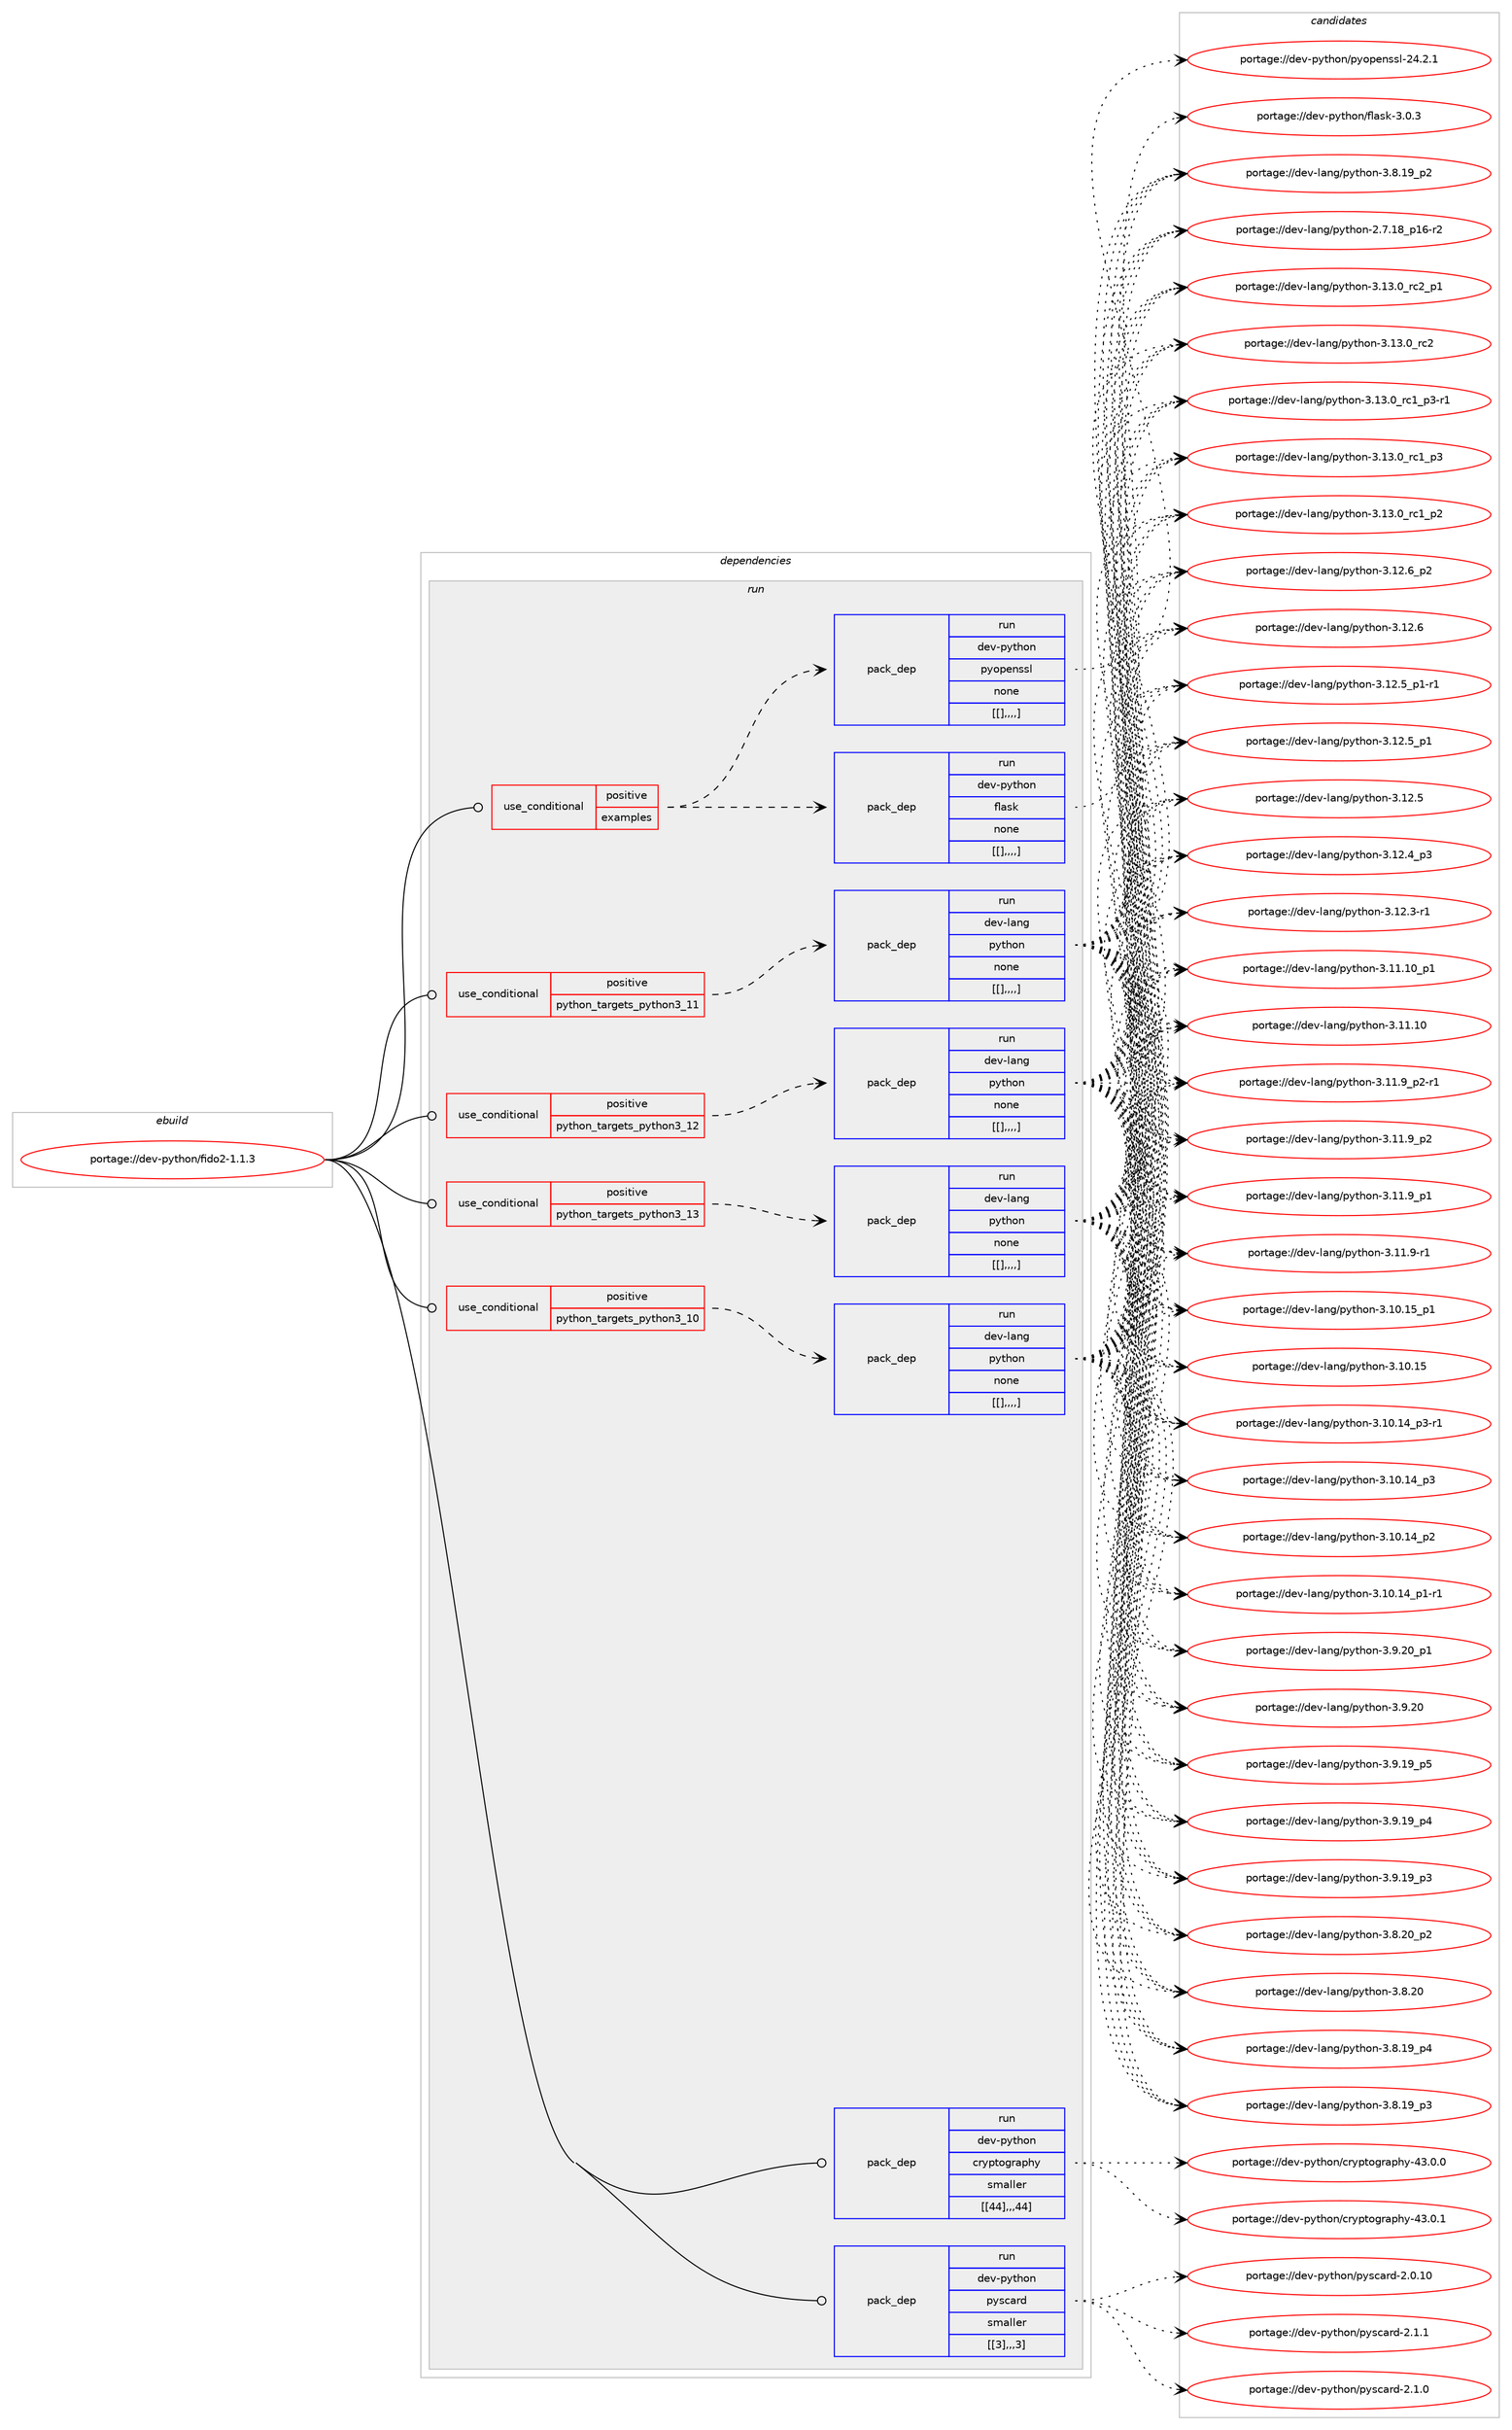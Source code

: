 digraph prolog {

# *************
# Graph options
# *************

newrank=true;
concentrate=true;
compound=true;
graph [rankdir=LR,fontname=Helvetica,fontsize=10,ranksep=1.5];#, ranksep=2.5, nodesep=0.2];
edge  [arrowhead=vee];
node  [fontname=Helvetica,fontsize=10];

# **********
# The ebuild
# **********

subgraph cluster_leftcol {
color=gray;
label=<<i>ebuild</i>>;
id [label="portage://dev-python/fido2-1.1.3", color=red, width=4, href="../dev-python/fido2-1.1.3.svg"];
}

# ****************
# The dependencies
# ****************

subgraph cluster_midcol {
color=gray;
label=<<i>dependencies</i>>;
subgraph cluster_compile {
fillcolor="#eeeeee";
style=filled;
label=<<i>compile</i>>;
}
subgraph cluster_compileandrun {
fillcolor="#eeeeee";
style=filled;
label=<<i>compile and run</i>>;
}
subgraph cluster_run {
fillcolor="#eeeeee";
style=filled;
label=<<i>run</i>>;
subgraph cond33848 {
dependency147890 [label=<<TABLE BORDER="0" CELLBORDER="1" CELLSPACING="0" CELLPADDING="4"><TR><TD ROWSPAN="3" CELLPADDING="10">use_conditional</TD></TR><TR><TD>positive</TD></TR><TR><TD>examples</TD></TR></TABLE>>, shape=none, color=red];
subgraph pack112828 {
dependency147891 [label=<<TABLE BORDER="0" CELLBORDER="1" CELLSPACING="0" CELLPADDING="4" WIDTH="220"><TR><TD ROWSPAN="6" CELLPADDING="30">pack_dep</TD></TR><TR><TD WIDTH="110">run</TD></TR><TR><TD>dev-python</TD></TR><TR><TD>flask</TD></TR><TR><TD>none</TD></TR><TR><TD>[[],,,,]</TD></TR></TABLE>>, shape=none, color=blue];
}
dependency147890:e -> dependency147891:w [weight=20,style="dashed",arrowhead="vee"];
subgraph pack112829 {
dependency147892 [label=<<TABLE BORDER="0" CELLBORDER="1" CELLSPACING="0" CELLPADDING="4" WIDTH="220"><TR><TD ROWSPAN="6" CELLPADDING="30">pack_dep</TD></TR><TR><TD WIDTH="110">run</TD></TR><TR><TD>dev-python</TD></TR><TR><TD>pyopenssl</TD></TR><TR><TD>none</TD></TR><TR><TD>[[],,,,]</TD></TR></TABLE>>, shape=none, color=blue];
}
dependency147890:e -> dependency147892:w [weight=20,style="dashed",arrowhead="vee"];
}
id:e -> dependency147890:w [weight=20,style="solid",arrowhead="odot"];
subgraph cond33849 {
dependency147893 [label=<<TABLE BORDER="0" CELLBORDER="1" CELLSPACING="0" CELLPADDING="4"><TR><TD ROWSPAN="3" CELLPADDING="10">use_conditional</TD></TR><TR><TD>positive</TD></TR><TR><TD>python_targets_python3_10</TD></TR></TABLE>>, shape=none, color=red];
subgraph pack112830 {
dependency147894 [label=<<TABLE BORDER="0" CELLBORDER="1" CELLSPACING="0" CELLPADDING="4" WIDTH="220"><TR><TD ROWSPAN="6" CELLPADDING="30">pack_dep</TD></TR><TR><TD WIDTH="110">run</TD></TR><TR><TD>dev-lang</TD></TR><TR><TD>python</TD></TR><TR><TD>none</TD></TR><TR><TD>[[],,,,]</TD></TR></TABLE>>, shape=none, color=blue];
}
dependency147893:e -> dependency147894:w [weight=20,style="dashed",arrowhead="vee"];
}
id:e -> dependency147893:w [weight=20,style="solid",arrowhead="odot"];
subgraph cond33850 {
dependency147895 [label=<<TABLE BORDER="0" CELLBORDER="1" CELLSPACING="0" CELLPADDING="4"><TR><TD ROWSPAN="3" CELLPADDING="10">use_conditional</TD></TR><TR><TD>positive</TD></TR><TR><TD>python_targets_python3_11</TD></TR></TABLE>>, shape=none, color=red];
subgraph pack112831 {
dependency147896 [label=<<TABLE BORDER="0" CELLBORDER="1" CELLSPACING="0" CELLPADDING="4" WIDTH="220"><TR><TD ROWSPAN="6" CELLPADDING="30">pack_dep</TD></TR><TR><TD WIDTH="110">run</TD></TR><TR><TD>dev-lang</TD></TR><TR><TD>python</TD></TR><TR><TD>none</TD></TR><TR><TD>[[],,,,]</TD></TR></TABLE>>, shape=none, color=blue];
}
dependency147895:e -> dependency147896:w [weight=20,style="dashed",arrowhead="vee"];
}
id:e -> dependency147895:w [weight=20,style="solid",arrowhead="odot"];
subgraph cond33851 {
dependency147897 [label=<<TABLE BORDER="0" CELLBORDER="1" CELLSPACING="0" CELLPADDING="4"><TR><TD ROWSPAN="3" CELLPADDING="10">use_conditional</TD></TR><TR><TD>positive</TD></TR><TR><TD>python_targets_python3_12</TD></TR></TABLE>>, shape=none, color=red];
subgraph pack112832 {
dependency147898 [label=<<TABLE BORDER="0" CELLBORDER="1" CELLSPACING="0" CELLPADDING="4" WIDTH="220"><TR><TD ROWSPAN="6" CELLPADDING="30">pack_dep</TD></TR><TR><TD WIDTH="110">run</TD></TR><TR><TD>dev-lang</TD></TR><TR><TD>python</TD></TR><TR><TD>none</TD></TR><TR><TD>[[],,,,]</TD></TR></TABLE>>, shape=none, color=blue];
}
dependency147897:e -> dependency147898:w [weight=20,style="dashed",arrowhead="vee"];
}
id:e -> dependency147897:w [weight=20,style="solid",arrowhead="odot"];
subgraph cond33852 {
dependency147899 [label=<<TABLE BORDER="0" CELLBORDER="1" CELLSPACING="0" CELLPADDING="4"><TR><TD ROWSPAN="3" CELLPADDING="10">use_conditional</TD></TR><TR><TD>positive</TD></TR><TR><TD>python_targets_python3_13</TD></TR></TABLE>>, shape=none, color=red];
subgraph pack112833 {
dependency147900 [label=<<TABLE BORDER="0" CELLBORDER="1" CELLSPACING="0" CELLPADDING="4" WIDTH="220"><TR><TD ROWSPAN="6" CELLPADDING="30">pack_dep</TD></TR><TR><TD WIDTH="110">run</TD></TR><TR><TD>dev-lang</TD></TR><TR><TD>python</TD></TR><TR><TD>none</TD></TR><TR><TD>[[],,,,]</TD></TR></TABLE>>, shape=none, color=blue];
}
dependency147899:e -> dependency147900:w [weight=20,style="dashed",arrowhead="vee"];
}
id:e -> dependency147899:w [weight=20,style="solid",arrowhead="odot"];
subgraph pack112834 {
dependency147901 [label=<<TABLE BORDER="0" CELLBORDER="1" CELLSPACING="0" CELLPADDING="4" WIDTH="220"><TR><TD ROWSPAN="6" CELLPADDING="30">pack_dep</TD></TR><TR><TD WIDTH="110">run</TD></TR><TR><TD>dev-python</TD></TR><TR><TD>cryptography</TD></TR><TR><TD>smaller</TD></TR><TR><TD>[[44],,,44]</TD></TR></TABLE>>, shape=none, color=blue];
}
id:e -> dependency147901:w [weight=20,style="solid",arrowhead="odot"];
subgraph pack112835 {
dependency147902 [label=<<TABLE BORDER="0" CELLBORDER="1" CELLSPACING="0" CELLPADDING="4" WIDTH="220"><TR><TD ROWSPAN="6" CELLPADDING="30">pack_dep</TD></TR><TR><TD WIDTH="110">run</TD></TR><TR><TD>dev-python</TD></TR><TR><TD>pyscard</TD></TR><TR><TD>smaller</TD></TR><TR><TD>[[3],,,3]</TD></TR></TABLE>>, shape=none, color=blue];
}
id:e -> dependency147902:w [weight=20,style="solid",arrowhead="odot"];
}
}

# **************
# The candidates
# **************

subgraph cluster_choices {
rank=same;
color=gray;
label=<<i>candidates</i>>;

subgraph choice112828 {
color=black;
nodesep=1;
choice100101118451121211161041111104710210897115107455146484651 [label="portage://dev-python/flask-3.0.3", color=red, width=4,href="../dev-python/flask-3.0.3.svg"];
dependency147891:e -> choice100101118451121211161041111104710210897115107455146484651:w [style=dotted,weight="100"];
}
subgraph choice112829 {
color=black;
nodesep=1;
choice100101118451121211161041111104711212111111210111011511510845505246504649 [label="portage://dev-python/pyopenssl-24.2.1", color=red, width=4,href="../dev-python/pyopenssl-24.2.1.svg"];
dependency147892:e -> choice100101118451121211161041111104711212111111210111011511510845505246504649:w [style=dotted,weight="100"];
}
subgraph choice112830 {
color=black;
nodesep=1;
choice100101118451089711010347112121116104111110455146495146489511499509511249 [label="portage://dev-lang/python-3.13.0_rc2_p1", color=red, width=4,href="../dev-lang/python-3.13.0_rc2_p1.svg"];
choice10010111845108971101034711212111610411111045514649514648951149950 [label="portage://dev-lang/python-3.13.0_rc2", color=red, width=4,href="../dev-lang/python-3.13.0_rc2.svg"];
choice1001011184510897110103471121211161041111104551464951464895114994995112514511449 [label="portage://dev-lang/python-3.13.0_rc1_p3-r1", color=red, width=4,href="../dev-lang/python-3.13.0_rc1_p3-r1.svg"];
choice100101118451089711010347112121116104111110455146495146489511499499511251 [label="portage://dev-lang/python-3.13.0_rc1_p3", color=red, width=4,href="../dev-lang/python-3.13.0_rc1_p3.svg"];
choice100101118451089711010347112121116104111110455146495146489511499499511250 [label="portage://dev-lang/python-3.13.0_rc1_p2", color=red, width=4,href="../dev-lang/python-3.13.0_rc1_p2.svg"];
choice100101118451089711010347112121116104111110455146495046549511250 [label="portage://dev-lang/python-3.12.6_p2", color=red, width=4,href="../dev-lang/python-3.12.6_p2.svg"];
choice10010111845108971101034711212111610411111045514649504654 [label="portage://dev-lang/python-3.12.6", color=red, width=4,href="../dev-lang/python-3.12.6.svg"];
choice1001011184510897110103471121211161041111104551464950465395112494511449 [label="portage://dev-lang/python-3.12.5_p1-r1", color=red, width=4,href="../dev-lang/python-3.12.5_p1-r1.svg"];
choice100101118451089711010347112121116104111110455146495046539511249 [label="portage://dev-lang/python-3.12.5_p1", color=red, width=4,href="../dev-lang/python-3.12.5_p1.svg"];
choice10010111845108971101034711212111610411111045514649504653 [label="portage://dev-lang/python-3.12.5", color=red, width=4,href="../dev-lang/python-3.12.5.svg"];
choice100101118451089711010347112121116104111110455146495046529511251 [label="portage://dev-lang/python-3.12.4_p3", color=red, width=4,href="../dev-lang/python-3.12.4_p3.svg"];
choice100101118451089711010347112121116104111110455146495046514511449 [label="portage://dev-lang/python-3.12.3-r1", color=red, width=4,href="../dev-lang/python-3.12.3-r1.svg"];
choice10010111845108971101034711212111610411111045514649494649489511249 [label="portage://dev-lang/python-3.11.10_p1", color=red, width=4,href="../dev-lang/python-3.11.10_p1.svg"];
choice1001011184510897110103471121211161041111104551464949464948 [label="portage://dev-lang/python-3.11.10", color=red, width=4,href="../dev-lang/python-3.11.10.svg"];
choice1001011184510897110103471121211161041111104551464949465795112504511449 [label="portage://dev-lang/python-3.11.9_p2-r1", color=red, width=4,href="../dev-lang/python-3.11.9_p2-r1.svg"];
choice100101118451089711010347112121116104111110455146494946579511250 [label="portage://dev-lang/python-3.11.9_p2", color=red, width=4,href="../dev-lang/python-3.11.9_p2.svg"];
choice100101118451089711010347112121116104111110455146494946579511249 [label="portage://dev-lang/python-3.11.9_p1", color=red, width=4,href="../dev-lang/python-3.11.9_p1.svg"];
choice100101118451089711010347112121116104111110455146494946574511449 [label="portage://dev-lang/python-3.11.9-r1", color=red, width=4,href="../dev-lang/python-3.11.9-r1.svg"];
choice10010111845108971101034711212111610411111045514649484649539511249 [label="portage://dev-lang/python-3.10.15_p1", color=red, width=4,href="../dev-lang/python-3.10.15_p1.svg"];
choice1001011184510897110103471121211161041111104551464948464953 [label="portage://dev-lang/python-3.10.15", color=red, width=4,href="../dev-lang/python-3.10.15.svg"];
choice100101118451089711010347112121116104111110455146494846495295112514511449 [label="portage://dev-lang/python-3.10.14_p3-r1", color=red, width=4,href="../dev-lang/python-3.10.14_p3-r1.svg"];
choice10010111845108971101034711212111610411111045514649484649529511251 [label="portage://dev-lang/python-3.10.14_p3", color=red, width=4,href="../dev-lang/python-3.10.14_p3.svg"];
choice10010111845108971101034711212111610411111045514649484649529511250 [label="portage://dev-lang/python-3.10.14_p2", color=red, width=4,href="../dev-lang/python-3.10.14_p2.svg"];
choice100101118451089711010347112121116104111110455146494846495295112494511449 [label="portage://dev-lang/python-3.10.14_p1-r1", color=red, width=4,href="../dev-lang/python-3.10.14_p1-r1.svg"];
choice100101118451089711010347112121116104111110455146574650489511249 [label="portage://dev-lang/python-3.9.20_p1", color=red, width=4,href="../dev-lang/python-3.9.20_p1.svg"];
choice10010111845108971101034711212111610411111045514657465048 [label="portage://dev-lang/python-3.9.20", color=red, width=4,href="../dev-lang/python-3.9.20.svg"];
choice100101118451089711010347112121116104111110455146574649579511253 [label="portage://dev-lang/python-3.9.19_p5", color=red, width=4,href="../dev-lang/python-3.9.19_p5.svg"];
choice100101118451089711010347112121116104111110455146574649579511252 [label="portage://dev-lang/python-3.9.19_p4", color=red, width=4,href="../dev-lang/python-3.9.19_p4.svg"];
choice100101118451089711010347112121116104111110455146574649579511251 [label="portage://dev-lang/python-3.9.19_p3", color=red, width=4,href="../dev-lang/python-3.9.19_p3.svg"];
choice100101118451089711010347112121116104111110455146564650489511250 [label="portage://dev-lang/python-3.8.20_p2", color=red, width=4,href="../dev-lang/python-3.8.20_p2.svg"];
choice10010111845108971101034711212111610411111045514656465048 [label="portage://dev-lang/python-3.8.20", color=red, width=4,href="../dev-lang/python-3.8.20.svg"];
choice100101118451089711010347112121116104111110455146564649579511252 [label="portage://dev-lang/python-3.8.19_p4", color=red, width=4,href="../dev-lang/python-3.8.19_p4.svg"];
choice100101118451089711010347112121116104111110455146564649579511251 [label="portage://dev-lang/python-3.8.19_p3", color=red, width=4,href="../dev-lang/python-3.8.19_p3.svg"];
choice100101118451089711010347112121116104111110455146564649579511250 [label="portage://dev-lang/python-3.8.19_p2", color=red, width=4,href="../dev-lang/python-3.8.19_p2.svg"];
choice100101118451089711010347112121116104111110455046554649569511249544511450 [label="portage://dev-lang/python-2.7.18_p16-r2", color=red, width=4,href="../dev-lang/python-2.7.18_p16-r2.svg"];
dependency147894:e -> choice100101118451089711010347112121116104111110455146495146489511499509511249:w [style=dotted,weight="100"];
dependency147894:e -> choice10010111845108971101034711212111610411111045514649514648951149950:w [style=dotted,weight="100"];
dependency147894:e -> choice1001011184510897110103471121211161041111104551464951464895114994995112514511449:w [style=dotted,weight="100"];
dependency147894:e -> choice100101118451089711010347112121116104111110455146495146489511499499511251:w [style=dotted,weight="100"];
dependency147894:e -> choice100101118451089711010347112121116104111110455146495146489511499499511250:w [style=dotted,weight="100"];
dependency147894:e -> choice100101118451089711010347112121116104111110455146495046549511250:w [style=dotted,weight="100"];
dependency147894:e -> choice10010111845108971101034711212111610411111045514649504654:w [style=dotted,weight="100"];
dependency147894:e -> choice1001011184510897110103471121211161041111104551464950465395112494511449:w [style=dotted,weight="100"];
dependency147894:e -> choice100101118451089711010347112121116104111110455146495046539511249:w [style=dotted,weight="100"];
dependency147894:e -> choice10010111845108971101034711212111610411111045514649504653:w [style=dotted,weight="100"];
dependency147894:e -> choice100101118451089711010347112121116104111110455146495046529511251:w [style=dotted,weight="100"];
dependency147894:e -> choice100101118451089711010347112121116104111110455146495046514511449:w [style=dotted,weight="100"];
dependency147894:e -> choice10010111845108971101034711212111610411111045514649494649489511249:w [style=dotted,weight="100"];
dependency147894:e -> choice1001011184510897110103471121211161041111104551464949464948:w [style=dotted,weight="100"];
dependency147894:e -> choice1001011184510897110103471121211161041111104551464949465795112504511449:w [style=dotted,weight="100"];
dependency147894:e -> choice100101118451089711010347112121116104111110455146494946579511250:w [style=dotted,weight="100"];
dependency147894:e -> choice100101118451089711010347112121116104111110455146494946579511249:w [style=dotted,weight="100"];
dependency147894:e -> choice100101118451089711010347112121116104111110455146494946574511449:w [style=dotted,weight="100"];
dependency147894:e -> choice10010111845108971101034711212111610411111045514649484649539511249:w [style=dotted,weight="100"];
dependency147894:e -> choice1001011184510897110103471121211161041111104551464948464953:w [style=dotted,weight="100"];
dependency147894:e -> choice100101118451089711010347112121116104111110455146494846495295112514511449:w [style=dotted,weight="100"];
dependency147894:e -> choice10010111845108971101034711212111610411111045514649484649529511251:w [style=dotted,weight="100"];
dependency147894:e -> choice10010111845108971101034711212111610411111045514649484649529511250:w [style=dotted,weight="100"];
dependency147894:e -> choice100101118451089711010347112121116104111110455146494846495295112494511449:w [style=dotted,weight="100"];
dependency147894:e -> choice100101118451089711010347112121116104111110455146574650489511249:w [style=dotted,weight="100"];
dependency147894:e -> choice10010111845108971101034711212111610411111045514657465048:w [style=dotted,weight="100"];
dependency147894:e -> choice100101118451089711010347112121116104111110455146574649579511253:w [style=dotted,weight="100"];
dependency147894:e -> choice100101118451089711010347112121116104111110455146574649579511252:w [style=dotted,weight="100"];
dependency147894:e -> choice100101118451089711010347112121116104111110455146574649579511251:w [style=dotted,weight="100"];
dependency147894:e -> choice100101118451089711010347112121116104111110455146564650489511250:w [style=dotted,weight="100"];
dependency147894:e -> choice10010111845108971101034711212111610411111045514656465048:w [style=dotted,weight="100"];
dependency147894:e -> choice100101118451089711010347112121116104111110455146564649579511252:w [style=dotted,weight="100"];
dependency147894:e -> choice100101118451089711010347112121116104111110455146564649579511251:w [style=dotted,weight="100"];
dependency147894:e -> choice100101118451089711010347112121116104111110455146564649579511250:w [style=dotted,weight="100"];
dependency147894:e -> choice100101118451089711010347112121116104111110455046554649569511249544511450:w [style=dotted,weight="100"];
}
subgraph choice112831 {
color=black;
nodesep=1;
choice100101118451089711010347112121116104111110455146495146489511499509511249 [label="portage://dev-lang/python-3.13.0_rc2_p1", color=red, width=4,href="../dev-lang/python-3.13.0_rc2_p1.svg"];
choice10010111845108971101034711212111610411111045514649514648951149950 [label="portage://dev-lang/python-3.13.0_rc2", color=red, width=4,href="../dev-lang/python-3.13.0_rc2.svg"];
choice1001011184510897110103471121211161041111104551464951464895114994995112514511449 [label="portage://dev-lang/python-3.13.0_rc1_p3-r1", color=red, width=4,href="../dev-lang/python-3.13.0_rc1_p3-r1.svg"];
choice100101118451089711010347112121116104111110455146495146489511499499511251 [label="portage://dev-lang/python-3.13.0_rc1_p3", color=red, width=4,href="../dev-lang/python-3.13.0_rc1_p3.svg"];
choice100101118451089711010347112121116104111110455146495146489511499499511250 [label="portage://dev-lang/python-3.13.0_rc1_p2", color=red, width=4,href="../dev-lang/python-3.13.0_rc1_p2.svg"];
choice100101118451089711010347112121116104111110455146495046549511250 [label="portage://dev-lang/python-3.12.6_p2", color=red, width=4,href="../dev-lang/python-3.12.6_p2.svg"];
choice10010111845108971101034711212111610411111045514649504654 [label="portage://dev-lang/python-3.12.6", color=red, width=4,href="../dev-lang/python-3.12.6.svg"];
choice1001011184510897110103471121211161041111104551464950465395112494511449 [label="portage://dev-lang/python-3.12.5_p1-r1", color=red, width=4,href="../dev-lang/python-3.12.5_p1-r1.svg"];
choice100101118451089711010347112121116104111110455146495046539511249 [label="portage://dev-lang/python-3.12.5_p1", color=red, width=4,href="../dev-lang/python-3.12.5_p1.svg"];
choice10010111845108971101034711212111610411111045514649504653 [label="portage://dev-lang/python-3.12.5", color=red, width=4,href="../dev-lang/python-3.12.5.svg"];
choice100101118451089711010347112121116104111110455146495046529511251 [label="portage://dev-lang/python-3.12.4_p3", color=red, width=4,href="../dev-lang/python-3.12.4_p3.svg"];
choice100101118451089711010347112121116104111110455146495046514511449 [label="portage://dev-lang/python-3.12.3-r1", color=red, width=4,href="../dev-lang/python-3.12.3-r1.svg"];
choice10010111845108971101034711212111610411111045514649494649489511249 [label="portage://dev-lang/python-3.11.10_p1", color=red, width=4,href="../dev-lang/python-3.11.10_p1.svg"];
choice1001011184510897110103471121211161041111104551464949464948 [label="portage://dev-lang/python-3.11.10", color=red, width=4,href="../dev-lang/python-3.11.10.svg"];
choice1001011184510897110103471121211161041111104551464949465795112504511449 [label="portage://dev-lang/python-3.11.9_p2-r1", color=red, width=4,href="../dev-lang/python-3.11.9_p2-r1.svg"];
choice100101118451089711010347112121116104111110455146494946579511250 [label="portage://dev-lang/python-3.11.9_p2", color=red, width=4,href="../dev-lang/python-3.11.9_p2.svg"];
choice100101118451089711010347112121116104111110455146494946579511249 [label="portage://dev-lang/python-3.11.9_p1", color=red, width=4,href="../dev-lang/python-3.11.9_p1.svg"];
choice100101118451089711010347112121116104111110455146494946574511449 [label="portage://dev-lang/python-3.11.9-r1", color=red, width=4,href="../dev-lang/python-3.11.9-r1.svg"];
choice10010111845108971101034711212111610411111045514649484649539511249 [label="portage://dev-lang/python-3.10.15_p1", color=red, width=4,href="../dev-lang/python-3.10.15_p1.svg"];
choice1001011184510897110103471121211161041111104551464948464953 [label="portage://dev-lang/python-3.10.15", color=red, width=4,href="../dev-lang/python-3.10.15.svg"];
choice100101118451089711010347112121116104111110455146494846495295112514511449 [label="portage://dev-lang/python-3.10.14_p3-r1", color=red, width=4,href="../dev-lang/python-3.10.14_p3-r1.svg"];
choice10010111845108971101034711212111610411111045514649484649529511251 [label="portage://dev-lang/python-3.10.14_p3", color=red, width=4,href="../dev-lang/python-3.10.14_p3.svg"];
choice10010111845108971101034711212111610411111045514649484649529511250 [label="portage://dev-lang/python-3.10.14_p2", color=red, width=4,href="../dev-lang/python-3.10.14_p2.svg"];
choice100101118451089711010347112121116104111110455146494846495295112494511449 [label="portage://dev-lang/python-3.10.14_p1-r1", color=red, width=4,href="../dev-lang/python-3.10.14_p1-r1.svg"];
choice100101118451089711010347112121116104111110455146574650489511249 [label="portage://dev-lang/python-3.9.20_p1", color=red, width=4,href="../dev-lang/python-3.9.20_p1.svg"];
choice10010111845108971101034711212111610411111045514657465048 [label="portage://dev-lang/python-3.9.20", color=red, width=4,href="../dev-lang/python-3.9.20.svg"];
choice100101118451089711010347112121116104111110455146574649579511253 [label="portage://dev-lang/python-3.9.19_p5", color=red, width=4,href="../dev-lang/python-3.9.19_p5.svg"];
choice100101118451089711010347112121116104111110455146574649579511252 [label="portage://dev-lang/python-3.9.19_p4", color=red, width=4,href="../dev-lang/python-3.9.19_p4.svg"];
choice100101118451089711010347112121116104111110455146574649579511251 [label="portage://dev-lang/python-3.9.19_p3", color=red, width=4,href="../dev-lang/python-3.9.19_p3.svg"];
choice100101118451089711010347112121116104111110455146564650489511250 [label="portage://dev-lang/python-3.8.20_p2", color=red, width=4,href="../dev-lang/python-3.8.20_p2.svg"];
choice10010111845108971101034711212111610411111045514656465048 [label="portage://dev-lang/python-3.8.20", color=red, width=4,href="../dev-lang/python-3.8.20.svg"];
choice100101118451089711010347112121116104111110455146564649579511252 [label="portage://dev-lang/python-3.8.19_p4", color=red, width=4,href="../dev-lang/python-3.8.19_p4.svg"];
choice100101118451089711010347112121116104111110455146564649579511251 [label="portage://dev-lang/python-3.8.19_p3", color=red, width=4,href="../dev-lang/python-3.8.19_p3.svg"];
choice100101118451089711010347112121116104111110455146564649579511250 [label="portage://dev-lang/python-3.8.19_p2", color=red, width=4,href="../dev-lang/python-3.8.19_p2.svg"];
choice100101118451089711010347112121116104111110455046554649569511249544511450 [label="portage://dev-lang/python-2.7.18_p16-r2", color=red, width=4,href="../dev-lang/python-2.7.18_p16-r2.svg"];
dependency147896:e -> choice100101118451089711010347112121116104111110455146495146489511499509511249:w [style=dotted,weight="100"];
dependency147896:e -> choice10010111845108971101034711212111610411111045514649514648951149950:w [style=dotted,weight="100"];
dependency147896:e -> choice1001011184510897110103471121211161041111104551464951464895114994995112514511449:w [style=dotted,weight="100"];
dependency147896:e -> choice100101118451089711010347112121116104111110455146495146489511499499511251:w [style=dotted,weight="100"];
dependency147896:e -> choice100101118451089711010347112121116104111110455146495146489511499499511250:w [style=dotted,weight="100"];
dependency147896:e -> choice100101118451089711010347112121116104111110455146495046549511250:w [style=dotted,weight="100"];
dependency147896:e -> choice10010111845108971101034711212111610411111045514649504654:w [style=dotted,weight="100"];
dependency147896:e -> choice1001011184510897110103471121211161041111104551464950465395112494511449:w [style=dotted,weight="100"];
dependency147896:e -> choice100101118451089711010347112121116104111110455146495046539511249:w [style=dotted,weight="100"];
dependency147896:e -> choice10010111845108971101034711212111610411111045514649504653:w [style=dotted,weight="100"];
dependency147896:e -> choice100101118451089711010347112121116104111110455146495046529511251:w [style=dotted,weight="100"];
dependency147896:e -> choice100101118451089711010347112121116104111110455146495046514511449:w [style=dotted,weight="100"];
dependency147896:e -> choice10010111845108971101034711212111610411111045514649494649489511249:w [style=dotted,weight="100"];
dependency147896:e -> choice1001011184510897110103471121211161041111104551464949464948:w [style=dotted,weight="100"];
dependency147896:e -> choice1001011184510897110103471121211161041111104551464949465795112504511449:w [style=dotted,weight="100"];
dependency147896:e -> choice100101118451089711010347112121116104111110455146494946579511250:w [style=dotted,weight="100"];
dependency147896:e -> choice100101118451089711010347112121116104111110455146494946579511249:w [style=dotted,weight="100"];
dependency147896:e -> choice100101118451089711010347112121116104111110455146494946574511449:w [style=dotted,weight="100"];
dependency147896:e -> choice10010111845108971101034711212111610411111045514649484649539511249:w [style=dotted,weight="100"];
dependency147896:e -> choice1001011184510897110103471121211161041111104551464948464953:w [style=dotted,weight="100"];
dependency147896:e -> choice100101118451089711010347112121116104111110455146494846495295112514511449:w [style=dotted,weight="100"];
dependency147896:e -> choice10010111845108971101034711212111610411111045514649484649529511251:w [style=dotted,weight="100"];
dependency147896:e -> choice10010111845108971101034711212111610411111045514649484649529511250:w [style=dotted,weight="100"];
dependency147896:e -> choice100101118451089711010347112121116104111110455146494846495295112494511449:w [style=dotted,weight="100"];
dependency147896:e -> choice100101118451089711010347112121116104111110455146574650489511249:w [style=dotted,weight="100"];
dependency147896:e -> choice10010111845108971101034711212111610411111045514657465048:w [style=dotted,weight="100"];
dependency147896:e -> choice100101118451089711010347112121116104111110455146574649579511253:w [style=dotted,weight="100"];
dependency147896:e -> choice100101118451089711010347112121116104111110455146574649579511252:w [style=dotted,weight="100"];
dependency147896:e -> choice100101118451089711010347112121116104111110455146574649579511251:w [style=dotted,weight="100"];
dependency147896:e -> choice100101118451089711010347112121116104111110455146564650489511250:w [style=dotted,weight="100"];
dependency147896:e -> choice10010111845108971101034711212111610411111045514656465048:w [style=dotted,weight="100"];
dependency147896:e -> choice100101118451089711010347112121116104111110455146564649579511252:w [style=dotted,weight="100"];
dependency147896:e -> choice100101118451089711010347112121116104111110455146564649579511251:w [style=dotted,weight="100"];
dependency147896:e -> choice100101118451089711010347112121116104111110455146564649579511250:w [style=dotted,weight="100"];
dependency147896:e -> choice100101118451089711010347112121116104111110455046554649569511249544511450:w [style=dotted,weight="100"];
}
subgraph choice112832 {
color=black;
nodesep=1;
choice100101118451089711010347112121116104111110455146495146489511499509511249 [label="portage://dev-lang/python-3.13.0_rc2_p1", color=red, width=4,href="../dev-lang/python-3.13.0_rc2_p1.svg"];
choice10010111845108971101034711212111610411111045514649514648951149950 [label="portage://dev-lang/python-3.13.0_rc2", color=red, width=4,href="../dev-lang/python-3.13.0_rc2.svg"];
choice1001011184510897110103471121211161041111104551464951464895114994995112514511449 [label="portage://dev-lang/python-3.13.0_rc1_p3-r1", color=red, width=4,href="../dev-lang/python-3.13.0_rc1_p3-r1.svg"];
choice100101118451089711010347112121116104111110455146495146489511499499511251 [label="portage://dev-lang/python-3.13.0_rc1_p3", color=red, width=4,href="../dev-lang/python-3.13.0_rc1_p3.svg"];
choice100101118451089711010347112121116104111110455146495146489511499499511250 [label="portage://dev-lang/python-3.13.0_rc1_p2", color=red, width=4,href="../dev-lang/python-3.13.0_rc1_p2.svg"];
choice100101118451089711010347112121116104111110455146495046549511250 [label="portage://dev-lang/python-3.12.6_p2", color=red, width=4,href="../dev-lang/python-3.12.6_p2.svg"];
choice10010111845108971101034711212111610411111045514649504654 [label="portage://dev-lang/python-3.12.6", color=red, width=4,href="../dev-lang/python-3.12.6.svg"];
choice1001011184510897110103471121211161041111104551464950465395112494511449 [label="portage://dev-lang/python-3.12.5_p1-r1", color=red, width=4,href="../dev-lang/python-3.12.5_p1-r1.svg"];
choice100101118451089711010347112121116104111110455146495046539511249 [label="portage://dev-lang/python-3.12.5_p1", color=red, width=4,href="../dev-lang/python-3.12.5_p1.svg"];
choice10010111845108971101034711212111610411111045514649504653 [label="portage://dev-lang/python-3.12.5", color=red, width=4,href="../dev-lang/python-3.12.5.svg"];
choice100101118451089711010347112121116104111110455146495046529511251 [label="portage://dev-lang/python-3.12.4_p3", color=red, width=4,href="../dev-lang/python-3.12.4_p3.svg"];
choice100101118451089711010347112121116104111110455146495046514511449 [label="portage://dev-lang/python-3.12.3-r1", color=red, width=4,href="../dev-lang/python-3.12.3-r1.svg"];
choice10010111845108971101034711212111610411111045514649494649489511249 [label="portage://dev-lang/python-3.11.10_p1", color=red, width=4,href="../dev-lang/python-3.11.10_p1.svg"];
choice1001011184510897110103471121211161041111104551464949464948 [label="portage://dev-lang/python-3.11.10", color=red, width=4,href="../dev-lang/python-3.11.10.svg"];
choice1001011184510897110103471121211161041111104551464949465795112504511449 [label="portage://dev-lang/python-3.11.9_p2-r1", color=red, width=4,href="../dev-lang/python-3.11.9_p2-r1.svg"];
choice100101118451089711010347112121116104111110455146494946579511250 [label="portage://dev-lang/python-3.11.9_p2", color=red, width=4,href="../dev-lang/python-3.11.9_p2.svg"];
choice100101118451089711010347112121116104111110455146494946579511249 [label="portage://dev-lang/python-3.11.9_p1", color=red, width=4,href="../dev-lang/python-3.11.9_p1.svg"];
choice100101118451089711010347112121116104111110455146494946574511449 [label="portage://dev-lang/python-3.11.9-r1", color=red, width=4,href="../dev-lang/python-3.11.9-r1.svg"];
choice10010111845108971101034711212111610411111045514649484649539511249 [label="portage://dev-lang/python-3.10.15_p1", color=red, width=4,href="../dev-lang/python-3.10.15_p1.svg"];
choice1001011184510897110103471121211161041111104551464948464953 [label="portage://dev-lang/python-3.10.15", color=red, width=4,href="../dev-lang/python-3.10.15.svg"];
choice100101118451089711010347112121116104111110455146494846495295112514511449 [label="portage://dev-lang/python-3.10.14_p3-r1", color=red, width=4,href="../dev-lang/python-3.10.14_p3-r1.svg"];
choice10010111845108971101034711212111610411111045514649484649529511251 [label="portage://dev-lang/python-3.10.14_p3", color=red, width=4,href="../dev-lang/python-3.10.14_p3.svg"];
choice10010111845108971101034711212111610411111045514649484649529511250 [label="portage://dev-lang/python-3.10.14_p2", color=red, width=4,href="../dev-lang/python-3.10.14_p2.svg"];
choice100101118451089711010347112121116104111110455146494846495295112494511449 [label="portage://dev-lang/python-3.10.14_p1-r1", color=red, width=4,href="../dev-lang/python-3.10.14_p1-r1.svg"];
choice100101118451089711010347112121116104111110455146574650489511249 [label="portage://dev-lang/python-3.9.20_p1", color=red, width=4,href="../dev-lang/python-3.9.20_p1.svg"];
choice10010111845108971101034711212111610411111045514657465048 [label="portage://dev-lang/python-3.9.20", color=red, width=4,href="../dev-lang/python-3.9.20.svg"];
choice100101118451089711010347112121116104111110455146574649579511253 [label="portage://dev-lang/python-3.9.19_p5", color=red, width=4,href="../dev-lang/python-3.9.19_p5.svg"];
choice100101118451089711010347112121116104111110455146574649579511252 [label="portage://dev-lang/python-3.9.19_p4", color=red, width=4,href="../dev-lang/python-3.9.19_p4.svg"];
choice100101118451089711010347112121116104111110455146574649579511251 [label="portage://dev-lang/python-3.9.19_p3", color=red, width=4,href="../dev-lang/python-3.9.19_p3.svg"];
choice100101118451089711010347112121116104111110455146564650489511250 [label="portage://dev-lang/python-3.8.20_p2", color=red, width=4,href="../dev-lang/python-3.8.20_p2.svg"];
choice10010111845108971101034711212111610411111045514656465048 [label="portage://dev-lang/python-3.8.20", color=red, width=4,href="../dev-lang/python-3.8.20.svg"];
choice100101118451089711010347112121116104111110455146564649579511252 [label="portage://dev-lang/python-3.8.19_p4", color=red, width=4,href="../dev-lang/python-3.8.19_p4.svg"];
choice100101118451089711010347112121116104111110455146564649579511251 [label="portage://dev-lang/python-3.8.19_p3", color=red, width=4,href="../dev-lang/python-3.8.19_p3.svg"];
choice100101118451089711010347112121116104111110455146564649579511250 [label="portage://dev-lang/python-3.8.19_p2", color=red, width=4,href="../dev-lang/python-3.8.19_p2.svg"];
choice100101118451089711010347112121116104111110455046554649569511249544511450 [label="portage://dev-lang/python-2.7.18_p16-r2", color=red, width=4,href="../dev-lang/python-2.7.18_p16-r2.svg"];
dependency147898:e -> choice100101118451089711010347112121116104111110455146495146489511499509511249:w [style=dotted,weight="100"];
dependency147898:e -> choice10010111845108971101034711212111610411111045514649514648951149950:w [style=dotted,weight="100"];
dependency147898:e -> choice1001011184510897110103471121211161041111104551464951464895114994995112514511449:w [style=dotted,weight="100"];
dependency147898:e -> choice100101118451089711010347112121116104111110455146495146489511499499511251:w [style=dotted,weight="100"];
dependency147898:e -> choice100101118451089711010347112121116104111110455146495146489511499499511250:w [style=dotted,weight="100"];
dependency147898:e -> choice100101118451089711010347112121116104111110455146495046549511250:w [style=dotted,weight="100"];
dependency147898:e -> choice10010111845108971101034711212111610411111045514649504654:w [style=dotted,weight="100"];
dependency147898:e -> choice1001011184510897110103471121211161041111104551464950465395112494511449:w [style=dotted,weight="100"];
dependency147898:e -> choice100101118451089711010347112121116104111110455146495046539511249:w [style=dotted,weight="100"];
dependency147898:e -> choice10010111845108971101034711212111610411111045514649504653:w [style=dotted,weight="100"];
dependency147898:e -> choice100101118451089711010347112121116104111110455146495046529511251:w [style=dotted,weight="100"];
dependency147898:e -> choice100101118451089711010347112121116104111110455146495046514511449:w [style=dotted,weight="100"];
dependency147898:e -> choice10010111845108971101034711212111610411111045514649494649489511249:w [style=dotted,weight="100"];
dependency147898:e -> choice1001011184510897110103471121211161041111104551464949464948:w [style=dotted,weight="100"];
dependency147898:e -> choice1001011184510897110103471121211161041111104551464949465795112504511449:w [style=dotted,weight="100"];
dependency147898:e -> choice100101118451089711010347112121116104111110455146494946579511250:w [style=dotted,weight="100"];
dependency147898:e -> choice100101118451089711010347112121116104111110455146494946579511249:w [style=dotted,weight="100"];
dependency147898:e -> choice100101118451089711010347112121116104111110455146494946574511449:w [style=dotted,weight="100"];
dependency147898:e -> choice10010111845108971101034711212111610411111045514649484649539511249:w [style=dotted,weight="100"];
dependency147898:e -> choice1001011184510897110103471121211161041111104551464948464953:w [style=dotted,weight="100"];
dependency147898:e -> choice100101118451089711010347112121116104111110455146494846495295112514511449:w [style=dotted,weight="100"];
dependency147898:e -> choice10010111845108971101034711212111610411111045514649484649529511251:w [style=dotted,weight="100"];
dependency147898:e -> choice10010111845108971101034711212111610411111045514649484649529511250:w [style=dotted,weight="100"];
dependency147898:e -> choice100101118451089711010347112121116104111110455146494846495295112494511449:w [style=dotted,weight="100"];
dependency147898:e -> choice100101118451089711010347112121116104111110455146574650489511249:w [style=dotted,weight="100"];
dependency147898:e -> choice10010111845108971101034711212111610411111045514657465048:w [style=dotted,weight="100"];
dependency147898:e -> choice100101118451089711010347112121116104111110455146574649579511253:w [style=dotted,weight="100"];
dependency147898:e -> choice100101118451089711010347112121116104111110455146574649579511252:w [style=dotted,weight="100"];
dependency147898:e -> choice100101118451089711010347112121116104111110455146574649579511251:w [style=dotted,weight="100"];
dependency147898:e -> choice100101118451089711010347112121116104111110455146564650489511250:w [style=dotted,weight="100"];
dependency147898:e -> choice10010111845108971101034711212111610411111045514656465048:w [style=dotted,weight="100"];
dependency147898:e -> choice100101118451089711010347112121116104111110455146564649579511252:w [style=dotted,weight="100"];
dependency147898:e -> choice100101118451089711010347112121116104111110455146564649579511251:w [style=dotted,weight="100"];
dependency147898:e -> choice100101118451089711010347112121116104111110455146564649579511250:w [style=dotted,weight="100"];
dependency147898:e -> choice100101118451089711010347112121116104111110455046554649569511249544511450:w [style=dotted,weight="100"];
}
subgraph choice112833 {
color=black;
nodesep=1;
choice100101118451089711010347112121116104111110455146495146489511499509511249 [label="portage://dev-lang/python-3.13.0_rc2_p1", color=red, width=4,href="../dev-lang/python-3.13.0_rc2_p1.svg"];
choice10010111845108971101034711212111610411111045514649514648951149950 [label="portage://dev-lang/python-3.13.0_rc2", color=red, width=4,href="../dev-lang/python-3.13.0_rc2.svg"];
choice1001011184510897110103471121211161041111104551464951464895114994995112514511449 [label="portage://dev-lang/python-3.13.0_rc1_p3-r1", color=red, width=4,href="../dev-lang/python-3.13.0_rc1_p3-r1.svg"];
choice100101118451089711010347112121116104111110455146495146489511499499511251 [label="portage://dev-lang/python-3.13.0_rc1_p3", color=red, width=4,href="../dev-lang/python-3.13.0_rc1_p3.svg"];
choice100101118451089711010347112121116104111110455146495146489511499499511250 [label="portage://dev-lang/python-3.13.0_rc1_p2", color=red, width=4,href="../dev-lang/python-3.13.0_rc1_p2.svg"];
choice100101118451089711010347112121116104111110455146495046549511250 [label="portage://dev-lang/python-3.12.6_p2", color=red, width=4,href="../dev-lang/python-3.12.6_p2.svg"];
choice10010111845108971101034711212111610411111045514649504654 [label="portage://dev-lang/python-3.12.6", color=red, width=4,href="../dev-lang/python-3.12.6.svg"];
choice1001011184510897110103471121211161041111104551464950465395112494511449 [label="portage://dev-lang/python-3.12.5_p1-r1", color=red, width=4,href="../dev-lang/python-3.12.5_p1-r1.svg"];
choice100101118451089711010347112121116104111110455146495046539511249 [label="portage://dev-lang/python-3.12.5_p1", color=red, width=4,href="../dev-lang/python-3.12.5_p1.svg"];
choice10010111845108971101034711212111610411111045514649504653 [label="portage://dev-lang/python-3.12.5", color=red, width=4,href="../dev-lang/python-3.12.5.svg"];
choice100101118451089711010347112121116104111110455146495046529511251 [label="portage://dev-lang/python-3.12.4_p3", color=red, width=4,href="../dev-lang/python-3.12.4_p3.svg"];
choice100101118451089711010347112121116104111110455146495046514511449 [label="portage://dev-lang/python-3.12.3-r1", color=red, width=4,href="../dev-lang/python-3.12.3-r1.svg"];
choice10010111845108971101034711212111610411111045514649494649489511249 [label="portage://dev-lang/python-3.11.10_p1", color=red, width=4,href="../dev-lang/python-3.11.10_p1.svg"];
choice1001011184510897110103471121211161041111104551464949464948 [label="portage://dev-lang/python-3.11.10", color=red, width=4,href="../dev-lang/python-3.11.10.svg"];
choice1001011184510897110103471121211161041111104551464949465795112504511449 [label="portage://dev-lang/python-3.11.9_p2-r1", color=red, width=4,href="../dev-lang/python-3.11.9_p2-r1.svg"];
choice100101118451089711010347112121116104111110455146494946579511250 [label="portage://dev-lang/python-3.11.9_p2", color=red, width=4,href="../dev-lang/python-3.11.9_p2.svg"];
choice100101118451089711010347112121116104111110455146494946579511249 [label="portage://dev-lang/python-3.11.9_p1", color=red, width=4,href="../dev-lang/python-3.11.9_p1.svg"];
choice100101118451089711010347112121116104111110455146494946574511449 [label="portage://dev-lang/python-3.11.9-r1", color=red, width=4,href="../dev-lang/python-3.11.9-r1.svg"];
choice10010111845108971101034711212111610411111045514649484649539511249 [label="portage://dev-lang/python-3.10.15_p1", color=red, width=4,href="../dev-lang/python-3.10.15_p1.svg"];
choice1001011184510897110103471121211161041111104551464948464953 [label="portage://dev-lang/python-3.10.15", color=red, width=4,href="../dev-lang/python-3.10.15.svg"];
choice100101118451089711010347112121116104111110455146494846495295112514511449 [label="portage://dev-lang/python-3.10.14_p3-r1", color=red, width=4,href="../dev-lang/python-3.10.14_p3-r1.svg"];
choice10010111845108971101034711212111610411111045514649484649529511251 [label="portage://dev-lang/python-3.10.14_p3", color=red, width=4,href="../dev-lang/python-3.10.14_p3.svg"];
choice10010111845108971101034711212111610411111045514649484649529511250 [label="portage://dev-lang/python-3.10.14_p2", color=red, width=4,href="../dev-lang/python-3.10.14_p2.svg"];
choice100101118451089711010347112121116104111110455146494846495295112494511449 [label="portage://dev-lang/python-3.10.14_p1-r1", color=red, width=4,href="../dev-lang/python-3.10.14_p1-r1.svg"];
choice100101118451089711010347112121116104111110455146574650489511249 [label="portage://dev-lang/python-3.9.20_p1", color=red, width=4,href="../dev-lang/python-3.9.20_p1.svg"];
choice10010111845108971101034711212111610411111045514657465048 [label="portage://dev-lang/python-3.9.20", color=red, width=4,href="../dev-lang/python-3.9.20.svg"];
choice100101118451089711010347112121116104111110455146574649579511253 [label="portage://dev-lang/python-3.9.19_p5", color=red, width=4,href="../dev-lang/python-3.9.19_p5.svg"];
choice100101118451089711010347112121116104111110455146574649579511252 [label="portage://dev-lang/python-3.9.19_p4", color=red, width=4,href="../dev-lang/python-3.9.19_p4.svg"];
choice100101118451089711010347112121116104111110455146574649579511251 [label="portage://dev-lang/python-3.9.19_p3", color=red, width=4,href="../dev-lang/python-3.9.19_p3.svg"];
choice100101118451089711010347112121116104111110455146564650489511250 [label="portage://dev-lang/python-3.8.20_p2", color=red, width=4,href="../dev-lang/python-3.8.20_p2.svg"];
choice10010111845108971101034711212111610411111045514656465048 [label="portage://dev-lang/python-3.8.20", color=red, width=4,href="../dev-lang/python-3.8.20.svg"];
choice100101118451089711010347112121116104111110455146564649579511252 [label="portage://dev-lang/python-3.8.19_p4", color=red, width=4,href="../dev-lang/python-3.8.19_p4.svg"];
choice100101118451089711010347112121116104111110455146564649579511251 [label="portage://dev-lang/python-3.8.19_p3", color=red, width=4,href="../dev-lang/python-3.8.19_p3.svg"];
choice100101118451089711010347112121116104111110455146564649579511250 [label="portage://dev-lang/python-3.8.19_p2", color=red, width=4,href="../dev-lang/python-3.8.19_p2.svg"];
choice100101118451089711010347112121116104111110455046554649569511249544511450 [label="portage://dev-lang/python-2.7.18_p16-r2", color=red, width=4,href="../dev-lang/python-2.7.18_p16-r2.svg"];
dependency147900:e -> choice100101118451089711010347112121116104111110455146495146489511499509511249:w [style=dotted,weight="100"];
dependency147900:e -> choice10010111845108971101034711212111610411111045514649514648951149950:w [style=dotted,weight="100"];
dependency147900:e -> choice1001011184510897110103471121211161041111104551464951464895114994995112514511449:w [style=dotted,weight="100"];
dependency147900:e -> choice100101118451089711010347112121116104111110455146495146489511499499511251:w [style=dotted,weight="100"];
dependency147900:e -> choice100101118451089711010347112121116104111110455146495146489511499499511250:w [style=dotted,weight="100"];
dependency147900:e -> choice100101118451089711010347112121116104111110455146495046549511250:w [style=dotted,weight="100"];
dependency147900:e -> choice10010111845108971101034711212111610411111045514649504654:w [style=dotted,weight="100"];
dependency147900:e -> choice1001011184510897110103471121211161041111104551464950465395112494511449:w [style=dotted,weight="100"];
dependency147900:e -> choice100101118451089711010347112121116104111110455146495046539511249:w [style=dotted,weight="100"];
dependency147900:e -> choice10010111845108971101034711212111610411111045514649504653:w [style=dotted,weight="100"];
dependency147900:e -> choice100101118451089711010347112121116104111110455146495046529511251:w [style=dotted,weight="100"];
dependency147900:e -> choice100101118451089711010347112121116104111110455146495046514511449:w [style=dotted,weight="100"];
dependency147900:e -> choice10010111845108971101034711212111610411111045514649494649489511249:w [style=dotted,weight="100"];
dependency147900:e -> choice1001011184510897110103471121211161041111104551464949464948:w [style=dotted,weight="100"];
dependency147900:e -> choice1001011184510897110103471121211161041111104551464949465795112504511449:w [style=dotted,weight="100"];
dependency147900:e -> choice100101118451089711010347112121116104111110455146494946579511250:w [style=dotted,weight="100"];
dependency147900:e -> choice100101118451089711010347112121116104111110455146494946579511249:w [style=dotted,weight="100"];
dependency147900:e -> choice100101118451089711010347112121116104111110455146494946574511449:w [style=dotted,weight="100"];
dependency147900:e -> choice10010111845108971101034711212111610411111045514649484649539511249:w [style=dotted,weight="100"];
dependency147900:e -> choice1001011184510897110103471121211161041111104551464948464953:w [style=dotted,weight="100"];
dependency147900:e -> choice100101118451089711010347112121116104111110455146494846495295112514511449:w [style=dotted,weight="100"];
dependency147900:e -> choice10010111845108971101034711212111610411111045514649484649529511251:w [style=dotted,weight="100"];
dependency147900:e -> choice10010111845108971101034711212111610411111045514649484649529511250:w [style=dotted,weight="100"];
dependency147900:e -> choice100101118451089711010347112121116104111110455146494846495295112494511449:w [style=dotted,weight="100"];
dependency147900:e -> choice100101118451089711010347112121116104111110455146574650489511249:w [style=dotted,weight="100"];
dependency147900:e -> choice10010111845108971101034711212111610411111045514657465048:w [style=dotted,weight="100"];
dependency147900:e -> choice100101118451089711010347112121116104111110455146574649579511253:w [style=dotted,weight="100"];
dependency147900:e -> choice100101118451089711010347112121116104111110455146574649579511252:w [style=dotted,weight="100"];
dependency147900:e -> choice100101118451089711010347112121116104111110455146574649579511251:w [style=dotted,weight="100"];
dependency147900:e -> choice100101118451089711010347112121116104111110455146564650489511250:w [style=dotted,weight="100"];
dependency147900:e -> choice10010111845108971101034711212111610411111045514656465048:w [style=dotted,weight="100"];
dependency147900:e -> choice100101118451089711010347112121116104111110455146564649579511252:w [style=dotted,weight="100"];
dependency147900:e -> choice100101118451089711010347112121116104111110455146564649579511251:w [style=dotted,weight="100"];
dependency147900:e -> choice100101118451089711010347112121116104111110455146564649579511250:w [style=dotted,weight="100"];
dependency147900:e -> choice100101118451089711010347112121116104111110455046554649569511249544511450:w [style=dotted,weight="100"];
}
subgraph choice112834 {
color=black;
nodesep=1;
choice1001011184511212111610411111047991141211121161111031149711210412145525146484649 [label="portage://dev-python/cryptography-43.0.1", color=red, width=4,href="../dev-python/cryptography-43.0.1.svg"];
choice1001011184511212111610411111047991141211121161111031149711210412145525146484648 [label="portage://dev-python/cryptography-43.0.0", color=red, width=4,href="../dev-python/cryptography-43.0.0.svg"];
dependency147901:e -> choice1001011184511212111610411111047991141211121161111031149711210412145525146484649:w [style=dotted,weight="100"];
dependency147901:e -> choice1001011184511212111610411111047991141211121161111031149711210412145525146484648:w [style=dotted,weight="100"];
}
subgraph choice112835 {
color=black;
nodesep=1;
choice10010111845112121116104111110471121211159997114100455046494649 [label="portage://dev-python/pyscard-2.1.1", color=red, width=4,href="../dev-python/pyscard-2.1.1.svg"];
choice10010111845112121116104111110471121211159997114100455046494648 [label="portage://dev-python/pyscard-2.1.0", color=red, width=4,href="../dev-python/pyscard-2.1.0.svg"];
choice1001011184511212111610411111047112121115999711410045504648464948 [label="portage://dev-python/pyscard-2.0.10", color=red, width=4,href="../dev-python/pyscard-2.0.10.svg"];
dependency147902:e -> choice10010111845112121116104111110471121211159997114100455046494649:w [style=dotted,weight="100"];
dependency147902:e -> choice10010111845112121116104111110471121211159997114100455046494648:w [style=dotted,weight="100"];
dependency147902:e -> choice1001011184511212111610411111047112121115999711410045504648464948:w [style=dotted,weight="100"];
}
}

}
